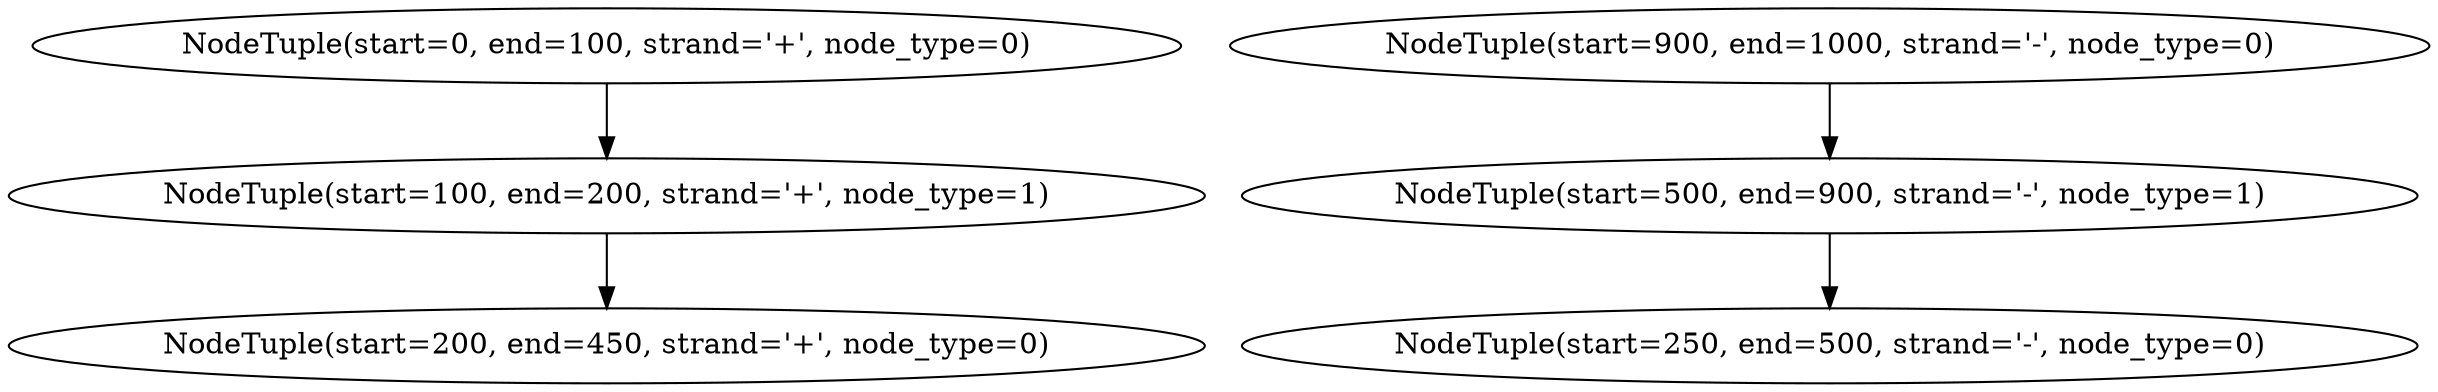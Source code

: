 strict digraph G {
"NodeTuple(start=200, end=450, strand='+', node_type=0)" [scores="[200.0, 100.0]"];
"NodeTuple(start=250, end=500, strand='-', node_type=0)" [scores="[200.0, 100.0]"];
"NodeTuple(start=900, end=1000, strand='-', node_type=0)" [scores="[100.0]"];
"NodeTuple(start=500, end=900, strand='-', node_type=1)" [scores="[200.0]"];
"NodeTuple(start=100, end=200, strand='+', node_type=1)" [scores="[200.0]"];
"NodeTuple(start=0, end=100, strand='+', node_type=0)" [scores="[100.0]"];
"NodeTuple(start=900, end=1000, strand='-', node_type=0)" -> "NodeTuple(start=500, end=900, strand='-', node_type=1)";
"NodeTuple(start=500, end=900, strand='-', node_type=1)" -> "NodeTuple(start=250, end=500, strand='-', node_type=0)";
"NodeTuple(start=100, end=200, strand='+', node_type=1)" -> "NodeTuple(start=200, end=450, strand='+', node_type=0)";
"NodeTuple(start=0, end=100, strand='+', node_type=0)" -> "NodeTuple(start=100, end=200, strand='+', node_type=1)";
}
